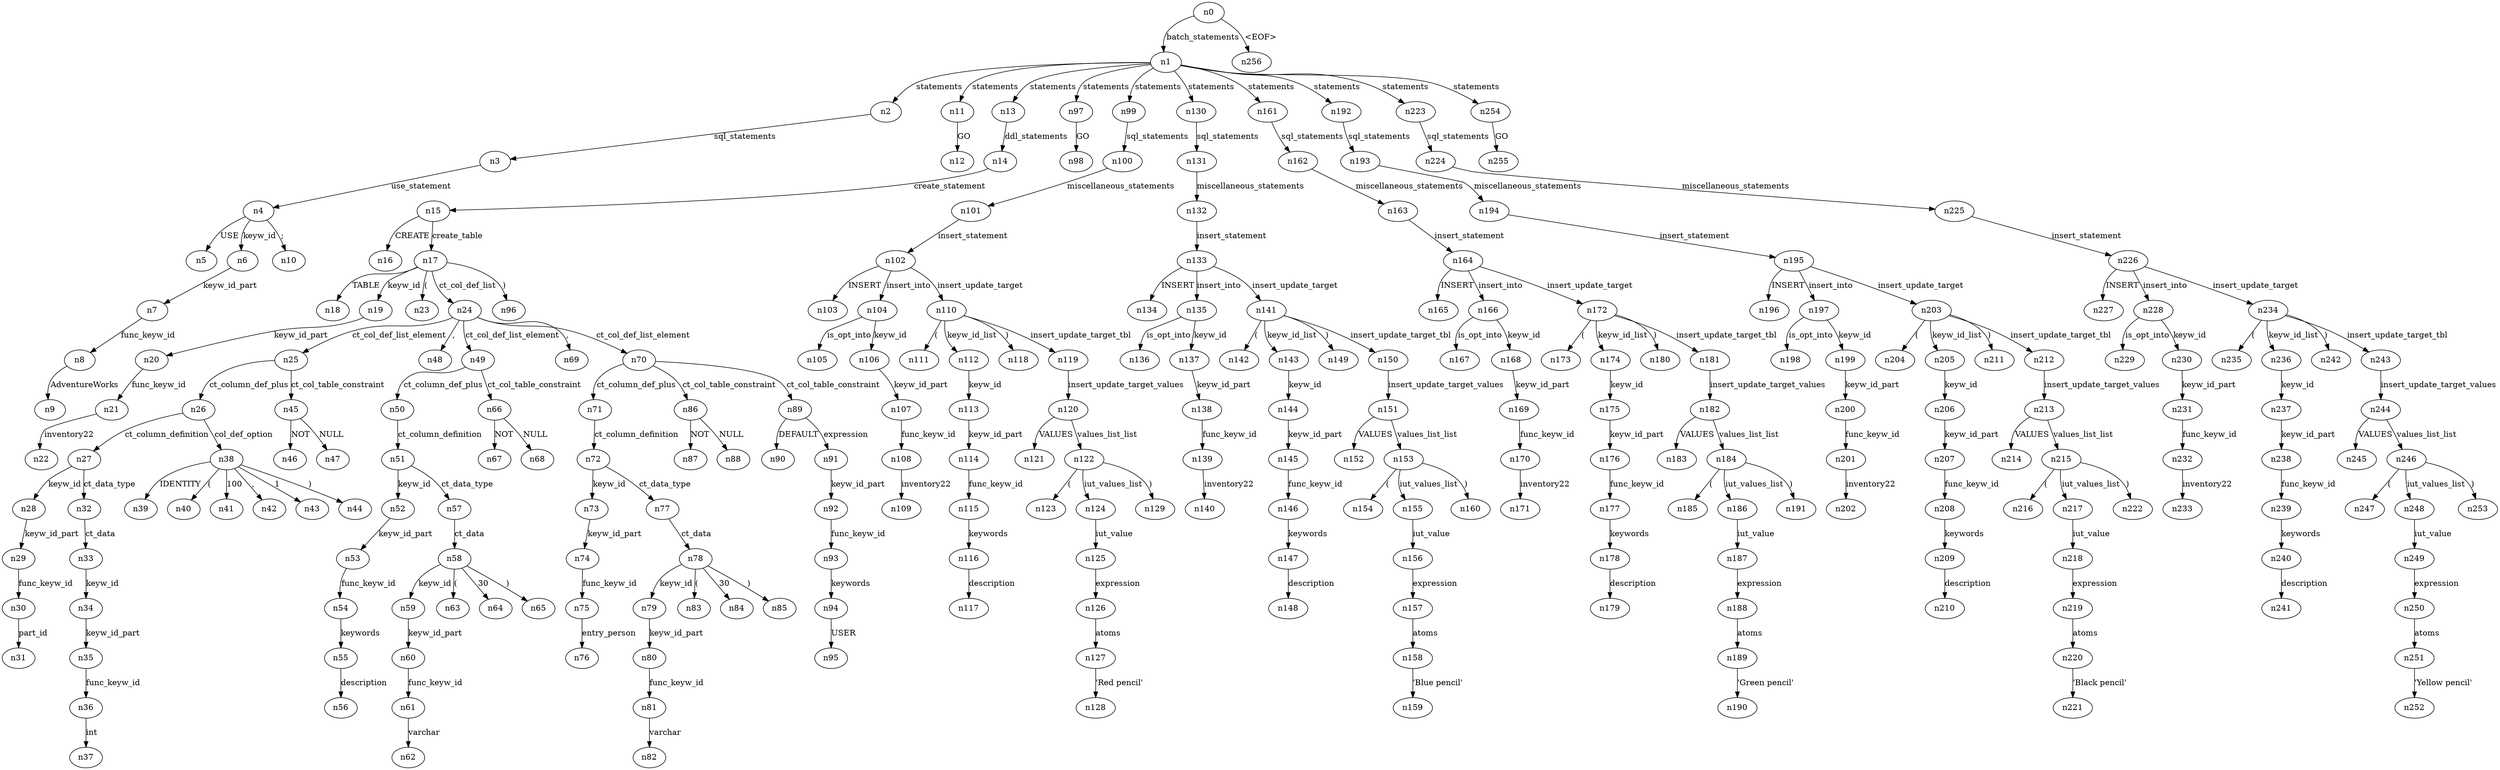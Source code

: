 digraph ParseTree {
  n0 -> n1 [label="batch_statements"];
  n1 -> n2 [label="statements"];
  n2 -> n3 [label="sql_statements"];
  n3 -> n4 [label="use_statement"];
  n4 -> n5 [label="USE"];
  n4 -> n6 [label="keyw_id"];
  n6 -> n7 [label="keyw_id_part"];
  n7 -> n8 [label="func_keyw_id"];
  n8 -> n9 [label="AdventureWorks"];
  n4 -> n10 [label=";"];
  n1 -> n11 [label="statements"];
  n11 -> n12 [label="GO"];
  n1 -> n13 [label="statements"];
  n13 -> n14 [label="ddl_statements"];
  n14 -> n15 [label="create_statement"];
  n15 -> n16 [label="CREATE"];
  n15 -> n17 [label="create_table"];
  n17 -> n18 [label="TABLE"];
  n17 -> n19 [label="keyw_id"];
  n19 -> n20 [label="keyw_id_part"];
  n20 -> n21 [label="func_keyw_id"];
  n21 -> n22 [label="inventory22"];
  n17 -> n23 [label="("];
  n17 -> n24 [label="ct_col_def_list"];
  n24 -> n25 [label="ct_col_def_list_element"];
  n25 -> n26 [label="ct_column_def_plus"];
  n26 -> n27 [label="ct_column_definition"];
  n27 -> n28 [label="keyw_id"];
  n28 -> n29 [label="keyw_id_part"];
  n29 -> n30 [label="func_keyw_id"];
  n30 -> n31 [label="part_id"];
  n27 -> n32 [label="ct_data_type"];
  n32 -> n33 [label="ct_data"];
  n33 -> n34 [label="keyw_id"];
  n34 -> n35 [label="keyw_id_part"];
  n35 -> n36 [label="func_keyw_id"];
  n36 -> n37 [label="int"];
  n26 -> n38 [label="col_def_option"];
  n38 -> n39 [label="IDENTITY"];
  n38 -> n40 [label="("];
  n38 -> n41 [label="100"];
  n38 -> n42 [label=","];
  n38 -> n43 [label="1"];
  n38 -> n44 [label=")"];
  n25 -> n45 [label="ct_col_table_constraint"];
  n45 -> n46 [label="NOT"];
  n45 -> n47 [label="NULL"];
  n24 -> n48 [label=","];
  n24 -> n49 [label="ct_col_def_list_element"];
  n49 -> n50 [label="ct_column_def_plus"];
  n50 -> n51 [label="ct_column_definition"];
  n51 -> n52 [label="keyw_id"];
  n52 -> n53 [label="keyw_id_part"];
  n53 -> n54 [label="func_keyw_id"];
  n54 -> n55 [label="keywords"];
  n55 -> n56 [label="description"];
  n51 -> n57 [label="ct_data_type"];
  n57 -> n58 [label="ct_data"];
  n58 -> n59 [label="keyw_id"];
  n59 -> n60 [label="keyw_id_part"];
  n60 -> n61 [label="func_keyw_id"];
  n61 -> n62 [label="varchar"];
  n58 -> n63 [label="("];
  n58 -> n64 [label="30"];
  n58 -> n65 [label=")"];
  n49 -> n66 [label="ct_col_table_constraint"];
  n66 -> n67 [label="NOT"];
  n66 -> n68 [label="NULL"];
  n24 -> n69 [label=","];
  n24 -> n70 [label="ct_col_def_list_element"];
  n70 -> n71 [label="ct_column_def_plus"];
  n71 -> n72 [label="ct_column_definition"];
  n72 -> n73 [label="keyw_id"];
  n73 -> n74 [label="keyw_id_part"];
  n74 -> n75 [label="func_keyw_id"];
  n75 -> n76 [label="entry_person"];
  n72 -> n77 [label="ct_data_type"];
  n77 -> n78 [label="ct_data"];
  n78 -> n79 [label="keyw_id"];
  n79 -> n80 [label="keyw_id_part"];
  n80 -> n81 [label="func_keyw_id"];
  n81 -> n82 [label="varchar"];
  n78 -> n83 [label="("];
  n78 -> n84 [label="30"];
  n78 -> n85 [label=")"];
  n70 -> n86 [label="ct_col_table_constraint"];
  n86 -> n87 [label="NOT"];
  n86 -> n88 [label="NULL"];
  n70 -> n89 [label="ct_col_table_constraint"];
  n89 -> n90 [label="DEFAULT"];
  n89 -> n91 [label="expression"];
  n91 -> n92 [label="keyw_id_part"];
  n92 -> n93 [label="func_keyw_id"];
  n93 -> n94 [label="keywords"];
  n94 -> n95 [label="USER"];
  n17 -> n96 [label=")"];
  n1 -> n97 [label="statements"];
  n97 -> n98 [label="GO"];
  n1 -> n99 [label="statements"];
  n99 -> n100 [label="sql_statements"];
  n100 -> n101 [label="miscellaneous_statements"];
  n101 -> n102 [label="insert_statement"];
  n102 -> n103 [label="INSERT"];
  n102 -> n104 [label="insert_into"];
  n104 -> n105 [label="is_opt_into"];
  n104 -> n106 [label="keyw_id"];
  n106 -> n107 [label="keyw_id_part"];
  n107 -> n108 [label="func_keyw_id"];
  n108 -> n109 [label="inventory22"];
  n102 -> n110 [label="insert_update_target"];
  n110 -> n111 [label="("];
  n110 -> n112 [label="keyw_id_list"];
  n112 -> n113 [label="keyw_id"];
  n113 -> n114 [label="keyw_id_part"];
  n114 -> n115 [label="func_keyw_id"];
  n115 -> n116 [label="keywords"];
  n116 -> n117 [label="description"];
  n110 -> n118 [label=")"];
  n110 -> n119 [label="insert_update_target_tbl"];
  n119 -> n120 [label="insert_update_target_values"];
  n120 -> n121 [label="VALUES"];
  n120 -> n122 [label="values_list_list"];
  n122 -> n123 [label="("];
  n122 -> n124 [label="iut_values_list"];
  n124 -> n125 [label="iut_value"];
  n125 -> n126 [label="expression"];
  n126 -> n127 [label="atoms"];
  n127 -> n128 [label="'Red pencil'"];
  n122 -> n129 [label=")"];
  n1 -> n130 [label="statements"];
  n130 -> n131 [label="sql_statements"];
  n131 -> n132 [label="miscellaneous_statements"];
  n132 -> n133 [label="insert_statement"];
  n133 -> n134 [label="INSERT"];
  n133 -> n135 [label="insert_into"];
  n135 -> n136 [label="is_opt_into"];
  n135 -> n137 [label="keyw_id"];
  n137 -> n138 [label="keyw_id_part"];
  n138 -> n139 [label="func_keyw_id"];
  n139 -> n140 [label="inventory22"];
  n133 -> n141 [label="insert_update_target"];
  n141 -> n142 [label="("];
  n141 -> n143 [label="keyw_id_list"];
  n143 -> n144 [label="keyw_id"];
  n144 -> n145 [label="keyw_id_part"];
  n145 -> n146 [label="func_keyw_id"];
  n146 -> n147 [label="keywords"];
  n147 -> n148 [label="description"];
  n141 -> n149 [label=")"];
  n141 -> n150 [label="insert_update_target_tbl"];
  n150 -> n151 [label="insert_update_target_values"];
  n151 -> n152 [label="VALUES"];
  n151 -> n153 [label="values_list_list"];
  n153 -> n154 [label="("];
  n153 -> n155 [label="iut_values_list"];
  n155 -> n156 [label="iut_value"];
  n156 -> n157 [label="expression"];
  n157 -> n158 [label="atoms"];
  n158 -> n159 [label="'Blue pencil'"];
  n153 -> n160 [label=")"];
  n1 -> n161 [label="statements"];
  n161 -> n162 [label="sql_statements"];
  n162 -> n163 [label="miscellaneous_statements"];
  n163 -> n164 [label="insert_statement"];
  n164 -> n165 [label="INSERT"];
  n164 -> n166 [label="insert_into"];
  n166 -> n167 [label="is_opt_into"];
  n166 -> n168 [label="keyw_id"];
  n168 -> n169 [label="keyw_id_part"];
  n169 -> n170 [label="func_keyw_id"];
  n170 -> n171 [label="inventory22"];
  n164 -> n172 [label="insert_update_target"];
  n172 -> n173 [label="("];
  n172 -> n174 [label="keyw_id_list"];
  n174 -> n175 [label="keyw_id"];
  n175 -> n176 [label="keyw_id_part"];
  n176 -> n177 [label="func_keyw_id"];
  n177 -> n178 [label="keywords"];
  n178 -> n179 [label="description"];
  n172 -> n180 [label=")"];
  n172 -> n181 [label="insert_update_target_tbl"];
  n181 -> n182 [label="insert_update_target_values"];
  n182 -> n183 [label="VALUES"];
  n182 -> n184 [label="values_list_list"];
  n184 -> n185 [label="("];
  n184 -> n186 [label="iut_values_list"];
  n186 -> n187 [label="iut_value"];
  n187 -> n188 [label="expression"];
  n188 -> n189 [label="atoms"];
  n189 -> n190 [label="'Green pencil'"];
  n184 -> n191 [label=")"];
  n1 -> n192 [label="statements"];
  n192 -> n193 [label="sql_statements"];
  n193 -> n194 [label="miscellaneous_statements"];
  n194 -> n195 [label="insert_statement"];
  n195 -> n196 [label="INSERT"];
  n195 -> n197 [label="insert_into"];
  n197 -> n198 [label="is_opt_into"];
  n197 -> n199 [label="keyw_id"];
  n199 -> n200 [label="keyw_id_part"];
  n200 -> n201 [label="func_keyw_id"];
  n201 -> n202 [label="inventory22"];
  n195 -> n203 [label="insert_update_target"];
  n203 -> n204 [label="("];
  n203 -> n205 [label="keyw_id_list"];
  n205 -> n206 [label="keyw_id"];
  n206 -> n207 [label="keyw_id_part"];
  n207 -> n208 [label="func_keyw_id"];
  n208 -> n209 [label="keywords"];
  n209 -> n210 [label="description"];
  n203 -> n211 [label=")"];
  n203 -> n212 [label="insert_update_target_tbl"];
  n212 -> n213 [label="insert_update_target_values"];
  n213 -> n214 [label="VALUES"];
  n213 -> n215 [label="values_list_list"];
  n215 -> n216 [label="("];
  n215 -> n217 [label="iut_values_list"];
  n217 -> n218 [label="iut_value"];
  n218 -> n219 [label="expression"];
  n219 -> n220 [label="atoms"];
  n220 -> n221 [label="'Black pencil'"];
  n215 -> n222 [label=")"];
  n1 -> n223 [label="statements"];
  n223 -> n224 [label="sql_statements"];
  n224 -> n225 [label="miscellaneous_statements"];
  n225 -> n226 [label="insert_statement"];
  n226 -> n227 [label="INSERT"];
  n226 -> n228 [label="insert_into"];
  n228 -> n229 [label="is_opt_into"];
  n228 -> n230 [label="keyw_id"];
  n230 -> n231 [label="keyw_id_part"];
  n231 -> n232 [label="func_keyw_id"];
  n232 -> n233 [label="inventory22"];
  n226 -> n234 [label="insert_update_target"];
  n234 -> n235 [label="("];
  n234 -> n236 [label="keyw_id_list"];
  n236 -> n237 [label="keyw_id"];
  n237 -> n238 [label="keyw_id_part"];
  n238 -> n239 [label="func_keyw_id"];
  n239 -> n240 [label="keywords"];
  n240 -> n241 [label="description"];
  n234 -> n242 [label=")"];
  n234 -> n243 [label="insert_update_target_tbl"];
  n243 -> n244 [label="insert_update_target_values"];
  n244 -> n245 [label="VALUES"];
  n244 -> n246 [label="values_list_list"];
  n246 -> n247 [label="("];
  n246 -> n248 [label="iut_values_list"];
  n248 -> n249 [label="iut_value"];
  n249 -> n250 [label="expression"];
  n250 -> n251 [label="atoms"];
  n251 -> n252 [label="'Yellow pencil'"];
  n246 -> n253 [label=")"];
  n1 -> n254 [label="statements"];
  n254 -> n255 [label="GO"];
  n0 -> n256 [label="<EOF>"];
}